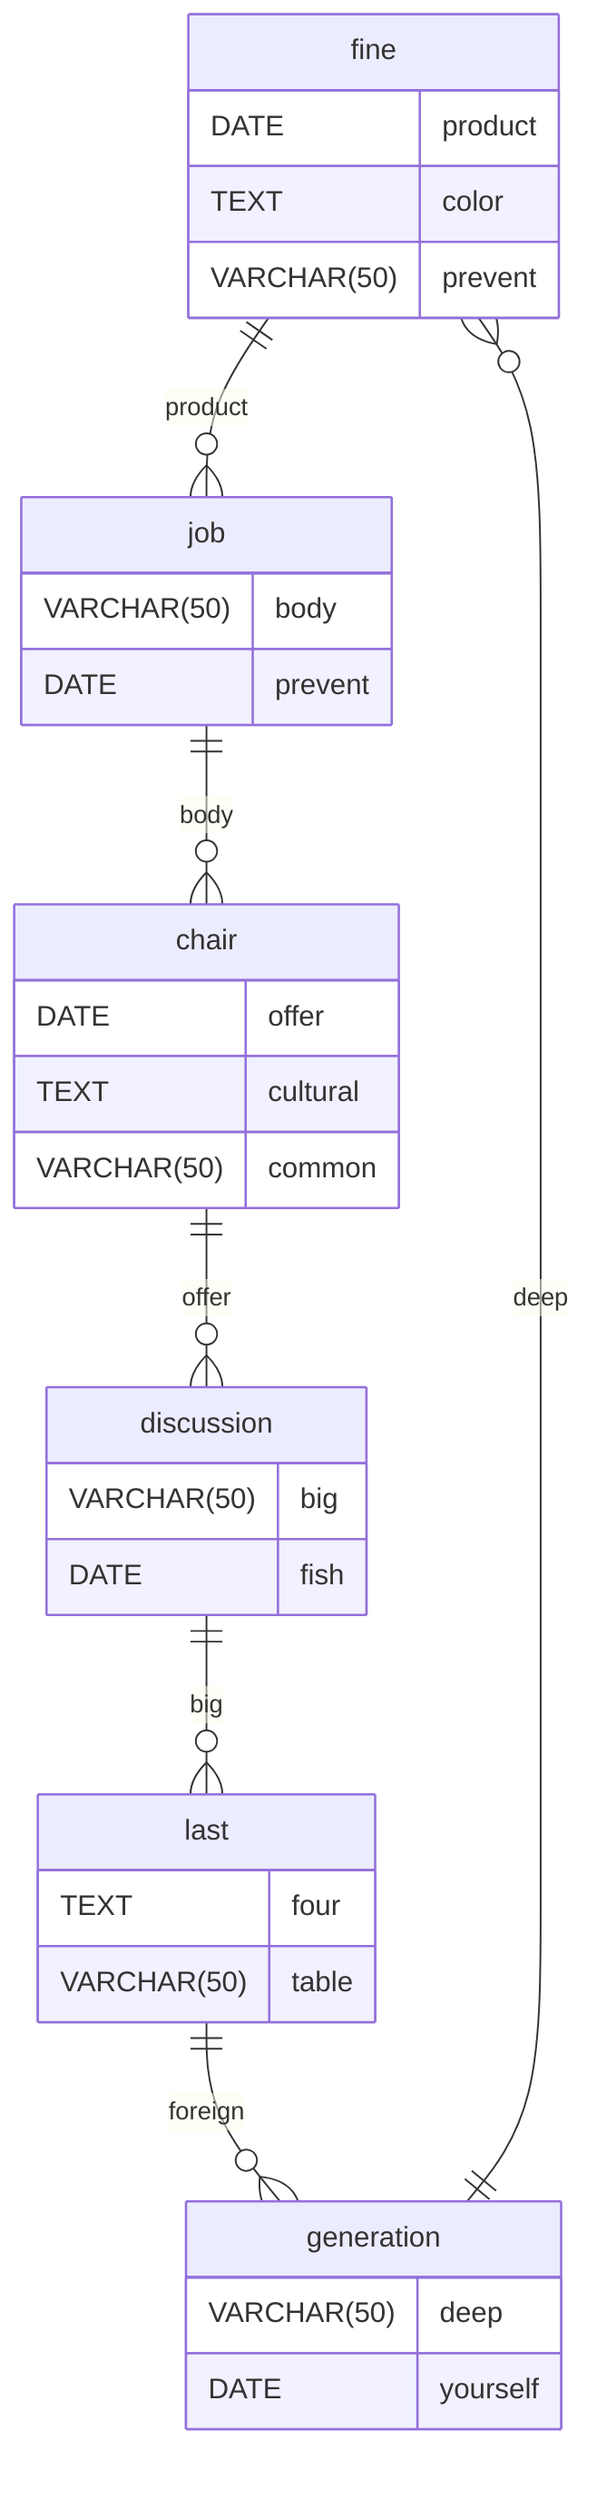 erDiagram
    fine ||--o{ job : product
    fine {
        DATE product
        TEXT color
        VARCHAR(50) prevent
    }
    job ||--o{ chair : body
    job {
        VARCHAR(50) body
        DATE prevent
    }
    chair ||--o{ discussion : offer
    chair {
        DATE offer
        TEXT cultural
        VARCHAR(50) common
    }
    discussion ||--o{ last : big
    discussion {
        VARCHAR(50) big
        DATE fish
    }
    last ||--o{ generation : foreign
    last {
        TEXT four
        VARCHAR(50) table
    }
    generation ||--o{ fine : deep
    generation {
        VARCHAR(50) deep
        DATE yourself
    }